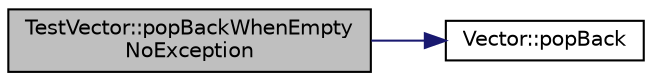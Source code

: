 digraph "TestVector::popBackWhenEmptyNoException"
{
  edge [fontname="Helvetica",fontsize="10",labelfontname="Helvetica",labelfontsize="10"];
  node [fontname="Helvetica",fontsize="10",shape=record];
  rankdir="LR";
  Node22 [label="TestVector::popBackWhenEmpty\lNoException",height=0.2,width=0.4,color="black", fillcolor="grey75", style="filled", fontcolor="black"];
  Node22 -> Node23 [color="midnightblue",fontsize="10",style="solid",fontname="Helvetica"];
  Node23 [label="Vector::popBack",height=0.2,width=0.4,color="black", fillcolor="white", style="filled",URL="$d5/db2/class_vector.html#a80569243e4f2ea1bfad4da183e321d6d"];
}
